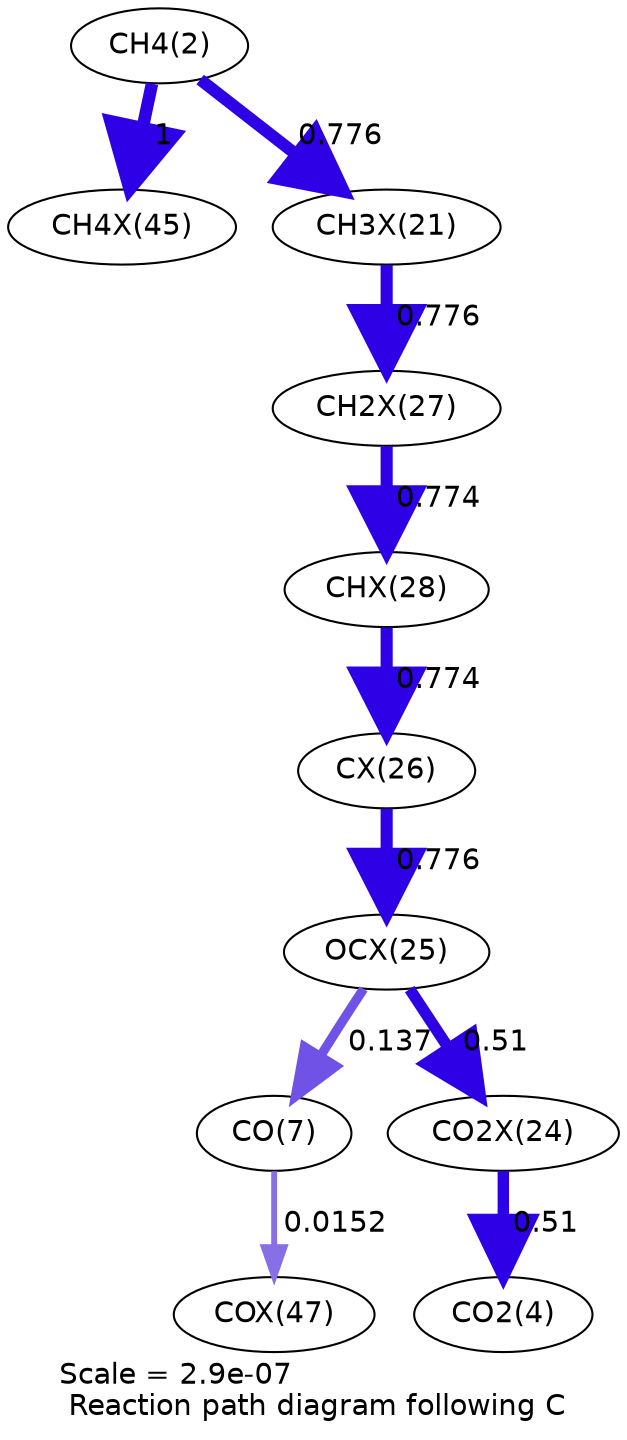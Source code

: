 digraph reaction_paths {
center=1;
s4 -> s32[fontname="Helvetica", penwidth=6, arrowsize=3, color="0.7, 1.5, 0.9"
, label=" 1"];
s4 -> s24[fontname="Helvetica", penwidth=5.81, arrowsize=2.9, color="0.7, 1.28, 0.9"
, label=" 0.776"];
s24 -> s30[fontname="Helvetica", penwidth=5.81, arrowsize=2.9, color="0.7, 1.28, 0.9"
, label=" 0.776"];
s30 -> s31[fontname="Helvetica", penwidth=5.81, arrowsize=2.9, color="0.7, 1.27, 0.9"
, label=" 0.774"];
s31 -> s29[fontname="Helvetica", penwidth=5.81, arrowsize=2.9, color="0.7, 1.27, 0.9"
, label=" 0.774"];
s29 -> s28[fontname="Helvetica", penwidth=5.81, arrowsize=2.9, color="0.7, 1.28, 0.9"
, label=" 0.776"];
s28 -> s9[fontname="Helvetica", penwidth=4.5, arrowsize=2.25, color="0.7, 0.637, 0.9"
, label=" 0.137"];
s9 -> s34[fontname="Helvetica", penwidth=2.84, arrowsize=1.42, color="0.7, 0.515, 0.9"
, label=" 0.0152"];
s28 -> s27[fontname="Helvetica", penwidth=5.49, arrowsize=2.75, color="0.7, 1.01, 0.9"
, label=" 0.51"];
s27 -> s6[fontname="Helvetica", penwidth=5.49, arrowsize=2.75, color="0.7, 1.01, 0.9"
, label=" 0.51"];
s4 [ fontname="Helvetica", label="CH4(2)"];
s6 [ fontname="Helvetica", label="CO2(4)"];
s9 [ fontname="Helvetica", label="CO(7)"];
s24 [ fontname="Helvetica", label="CH3X(21)"];
s27 [ fontname="Helvetica", label="CO2X(24)"];
s28 [ fontname="Helvetica", label="OCX(25)"];
s29 [ fontname="Helvetica", label="CX(26)"];
s30 [ fontname="Helvetica", label="CH2X(27)"];
s31 [ fontname="Helvetica", label="CHX(28)"];
s32 [ fontname="Helvetica", label="CH4X(45)"];
s34 [ fontname="Helvetica", label="COX(47)"];
 label = "Scale = 2.9e-07\l Reaction path diagram following C";
 fontname = "Helvetica";
}
